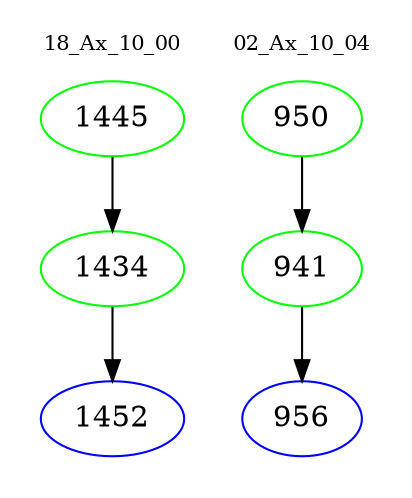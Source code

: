 digraph{
subgraph cluster_0 {
color = white
label = "18_Ax_10_00";
fontsize=10;
T0_1445 [label="1445", color="green"]
T0_1445 -> T0_1434 [color="black"]
T0_1434 [label="1434", color="green"]
T0_1434 -> T0_1452 [color="black"]
T0_1452 [label="1452", color="blue"]
}
subgraph cluster_1 {
color = white
label = "02_Ax_10_04";
fontsize=10;
T1_950 [label="950", color="green"]
T1_950 -> T1_941 [color="black"]
T1_941 [label="941", color="green"]
T1_941 -> T1_956 [color="black"]
T1_956 [label="956", color="blue"]
}
}
